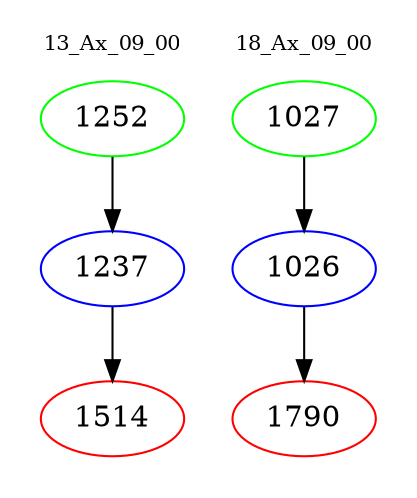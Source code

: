 digraph{
subgraph cluster_0 {
color = white
label = "13_Ax_09_00";
fontsize=10;
T0_1252 [label="1252", color="green"]
T0_1252 -> T0_1237 [color="black"]
T0_1237 [label="1237", color="blue"]
T0_1237 -> T0_1514 [color="black"]
T0_1514 [label="1514", color="red"]
}
subgraph cluster_1 {
color = white
label = "18_Ax_09_00";
fontsize=10;
T1_1027 [label="1027", color="green"]
T1_1027 -> T1_1026 [color="black"]
T1_1026 [label="1026", color="blue"]
T1_1026 -> T1_1790 [color="black"]
T1_1790 [label="1790", color="red"]
}
}
